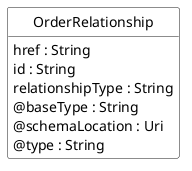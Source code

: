 @startuml
hide circle
hide methods
hide stereotype
show <<Enumeration>> stereotype
skinparam class {
   BackgroundColor<<Enumeration>> #E6F5F7
   BackgroundColor<<Ref>> #FFFFE0
   BackgroundColor<<Pivot>> #FFFFFFF
   BackgroundColor<<SimpleType>> #E2F0DA
   BackgroundColor #FCF2E3
}

class OrderRelationship <<Pivot>> {
    href : String
    id : String
    relationshipType : String
    @baseType : String
    @schemaLocation : Uri
    @type : String
}


@enduml